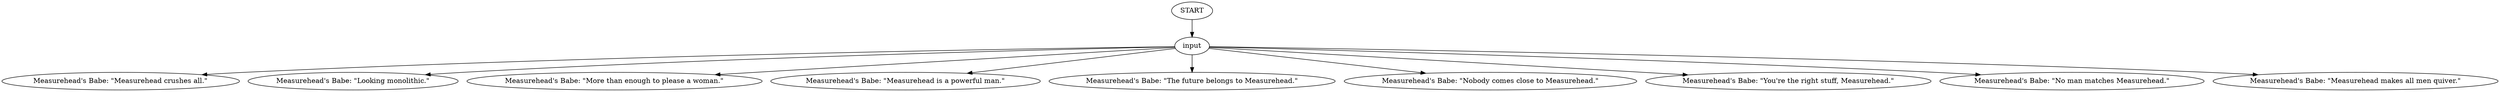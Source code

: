 # GATES / BABEONE barks
# One of Measurehead's awesomely hot companions who barks mocking stuff at you (on clicking).
# ==================================================
digraph G {
	  0 [label="START"];
	  1 [label="input"];
	  3 [label="Measurehead's Babe: \"Measurehead crushes all.\""];
	  4 [label="Measurehead's Babe: \"Looking monolithic.\""];
	  5 [label="Measurehead's Babe: \"More than enough to please a woman.\""];
	  6 [label="Measurehead's Babe: \"Measurehead is a powerful man.\""];
	  7 [label="Measurehead's Babe: \"The future belongs to Measurehead.\""];
	  8 [label="Measurehead's Babe: \"Nobody comes close to Measurehead.\""];
	  9 [label="Measurehead's Babe: \"You're the right stuff, Measurehead.\""];
	  10 [label="Measurehead's Babe: \"No man matches Measurehead.\""];
	  11 [label="Measurehead's Babe: \"Measurehead makes all men quiver.\""];
	  0 -> 1
	  1 -> 3
	  1 -> 4
	  1 -> 5
	  1 -> 6
	  1 -> 7
	  1 -> 8
	  1 -> 9
	  1 -> 10
	  1 -> 11
}

